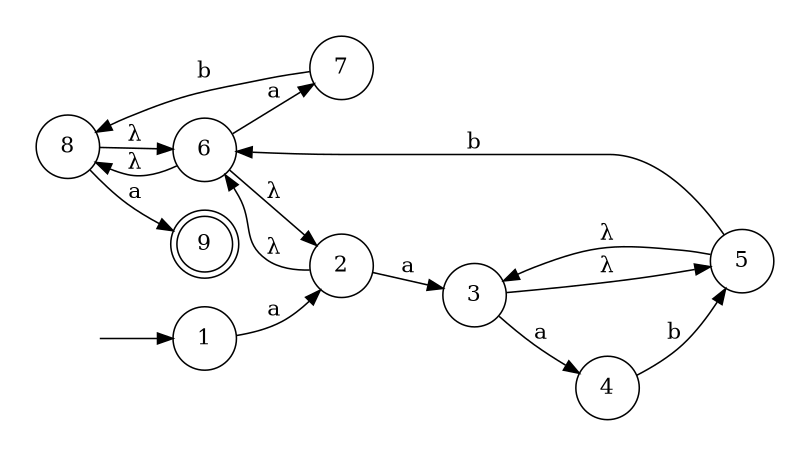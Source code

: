 digraph {
	rankdir=LR;
	margin=0.2;
	size=5;
	node [margin=0.1 shape=circle];
	9[margin=0 shape=doublecircle];
	" "[color=white width=0];
	" " -> 1;
	1 -> 2 [label="a"];
	2 -> 3 [label="a"];
	2 -> 6 [label=<&#955;>];
	3 -> 4 [label="a"];
	3 -> 5 [label=<&#955;>];
	4 -> 5 [label="b"];
	5 -> 3 [label=<&#955;>];
	5 -> 6 [label="b"];
	6 -> 2 [label=<&#955;>];
	6 -> 8 [label=<&#955;>];
	6 -> 7 [label="a"];
	7 -> 8 [label="b"];
	8 -> 6 [label=<&#955;>];
	8 -> 9 [label="a"];
}